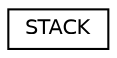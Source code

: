 digraph "Graphical Class Hierarchy"
{
  edge [fontname="Helvetica",fontsize="10",labelfontname="Helvetica",labelfontsize="10"];
  node [fontname="Helvetica",fontsize="10",shape=record];
  rankdir="LR";
  Node0 [label="STACK",height=0.2,width=0.4,color="black", fillcolor="white", style="filled",URL="$classSTACK.html"];
}
